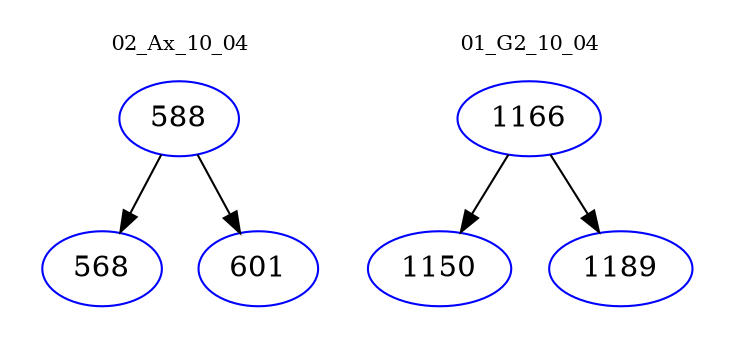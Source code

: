 digraph{
subgraph cluster_0 {
color = white
label = "02_Ax_10_04";
fontsize=10;
T0_588 [label="588", color="blue"]
T0_588 -> T0_568 [color="black"]
T0_568 [label="568", color="blue"]
T0_588 -> T0_601 [color="black"]
T0_601 [label="601", color="blue"]
}
subgraph cluster_1 {
color = white
label = "01_G2_10_04";
fontsize=10;
T1_1166 [label="1166", color="blue"]
T1_1166 -> T1_1150 [color="black"]
T1_1150 [label="1150", color="blue"]
T1_1166 -> T1_1189 [color="black"]
T1_1189 [label="1189", color="blue"]
}
}
